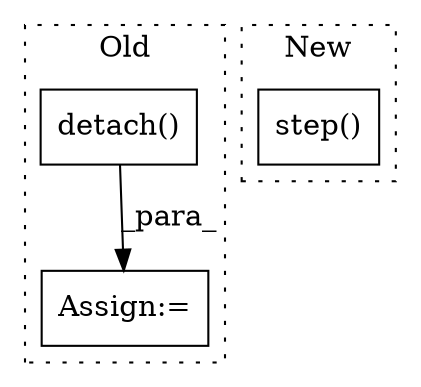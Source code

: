 digraph G {
subgraph cluster0 {
1 [label="detach()" a="75" s="4363" l="21" shape="box"];
3 [label="Assign:=" a="68" s="4359" l="4" shape="box"];
label = "Old";
style="dotted";
}
subgraph cluster1 {
2 [label="step()" a="75" s="4156" l="28" shape="box"];
label = "New";
style="dotted";
}
1 -> 3 [label="_para_"];
}